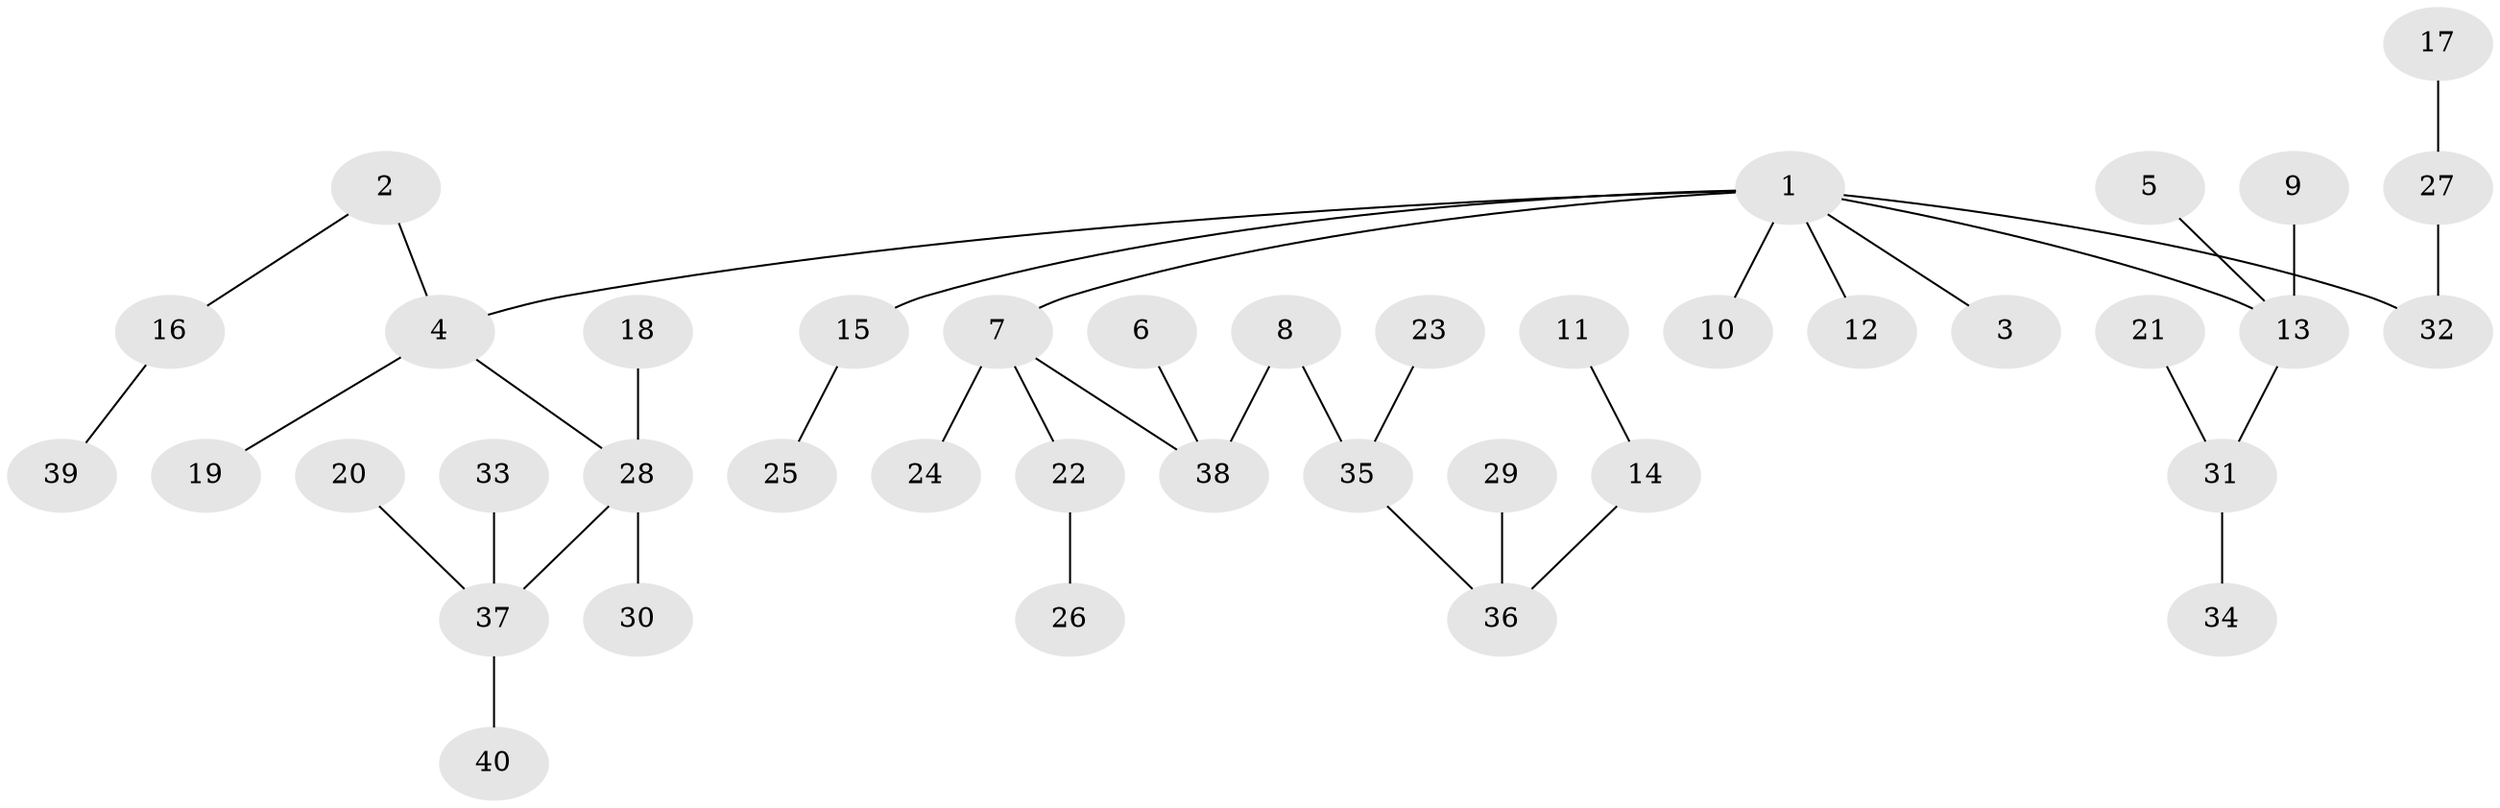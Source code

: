 // original degree distribution, {4: 0.08860759493670886, 6: 0.012658227848101266, 5: 0.05063291139240506, 2: 0.21518987341772153, 1: 0.5189873417721519, 3: 0.11392405063291139}
// Generated by graph-tools (version 1.1) at 2025/26/03/09/25 03:26:23]
// undirected, 40 vertices, 39 edges
graph export_dot {
graph [start="1"]
  node [color=gray90,style=filled];
  1;
  2;
  3;
  4;
  5;
  6;
  7;
  8;
  9;
  10;
  11;
  12;
  13;
  14;
  15;
  16;
  17;
  18;
  19;
  20;
  21;
  22;
  23;
  24;
  25;
  26;
  27;
  28;
  29;
  30;
  31;
  32;
  33;
  34;
  35;
  36;
  37;
  38;
  39;
  40;
  1 -- 3 [weight=1.0];
  1 -- 4 [weight=1.0];
  1 -- 7 [weight=1.0];
  1 -- 10 [weight=1.0];
  1 -- 12 [weight=1.0];
  1 -- 13 [weight=1.0];
  1 -- 15 [weight=1.0];
  1 -- 32 [weight=1.0];
  2 -- 4 [weight=1.0];
  2 -- 16 [weight=1.0];
  4 -- 19 [weight=1.0];
  4 -- 28 [weight=1.0];
  5 -- 13 [weight=1.0];
  6 -- 38 [weight=1.0];
  7 -- 22 [weight=1.0];
  7 -- 24 [weight=1.0];
  7 -- 38 [weight=1.0];
  8 -- 35 [weight=1.0];
  8 -- 38 [weight=1.0];
  9 -- 13 [weight=1.0];
  11 -- 14 [weight=1.0];
  13 -- 31 [weight=1.0];
  14 -- 36 [weight=1.0];
  15 -- 25 [weight=1.0];
  16 -- 39 [weight=1.0];
  17 -- 27 [weight=1.0];
  18 -- 28 [weight=1.0];
  20 -- 37 [weight=1.0];
  21 -- 31 [weight=1.0];
  22 -- 26 [weight=1.0];
  23 -- 35 [weight=1.0];
  27 -- 32 [weight=1.0];
  28 -- 30 [weight=1.0];
  28 -- 37 [weight=1.0];
  29 -- 36 [weight=1.0];
  31 -- 34 [weight=1.0];
  33 -- 37 [weight=1.0];
  35 -- 36 [weight=1.0];
  37 -- 40 [weight=1.0];
}
